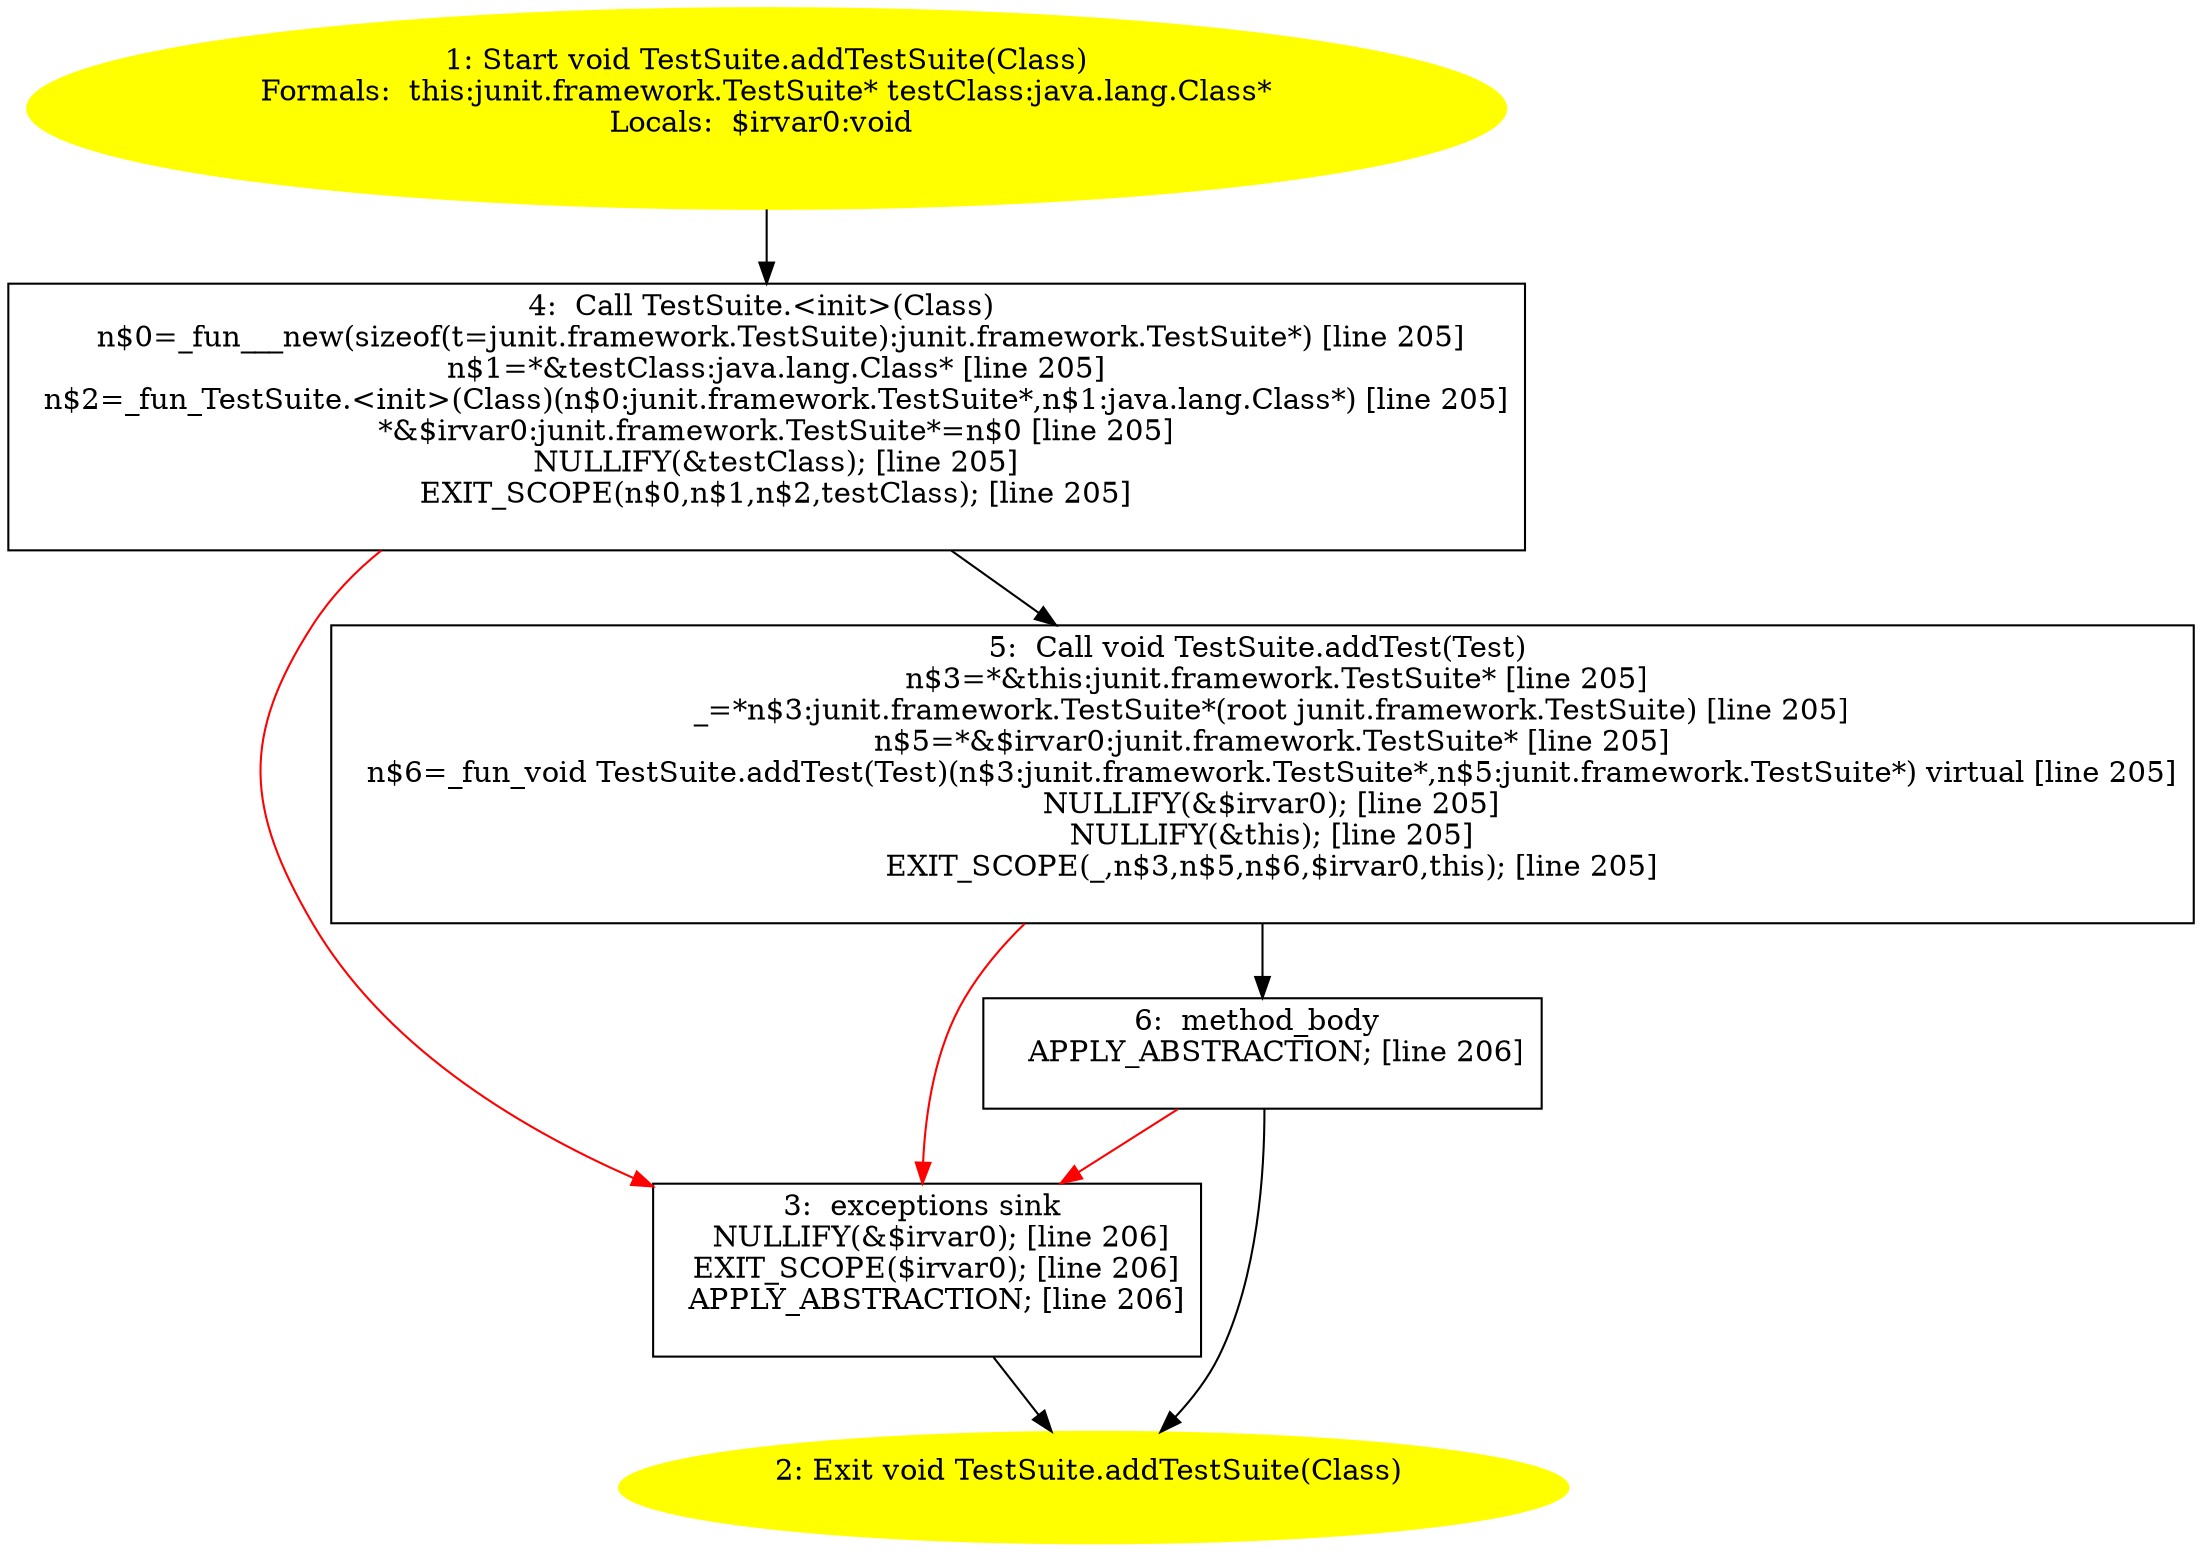 /* @generated */
digraph cfg {
"junit.framework.TestSuite.addTestSuite(java.lang.Class):void.6b73f3cd289543ba34ca2c03a828d2d5_1" [label="1: Start void TestSuite.addTestSuite(Class)\nFormals:  this:junit.framework.TestSuite* testClass:java.lang.Class*\nLocals:  $irvar0:void \n  " color=yellow style=filled]
	

	 "junit.framework.TestSuite.addTestSuite(java.lang.Class):void.6b73f3cd289543ba34ca2c03a828d2d5_1" -> "junit.framework.TestSuite.addTestSuite(java.lang.Class):void.6b73f3cd289543ba34ca2c03a828d2d5_4" ;
"junit.framework.TestSuite.addTestSuite(java.lang.Class):void.6b73f3cd289543ba34ca2c03a828d2d5_2" [label="2: Exit void TestSuite.addTestSuite(Class) \n  " color=yellow style=filled]
	

"junit.framework.TestSuite.addTestSuite(java.lang.Class):void.6b73f3cd289543ba34ca2c03a828d2d5_3" [label="3:  exceptions sink \n   NULLIFY(&$irvar0); [line 206]\n  EXIT_SCOPE($irvar0); [line 206]\n  APPLY_ABSTRACTION; [line 206]\n " shape="box"]
	

	 "junit.framework.TestSuite.addTestSuite(java.lang.Class):void.6b73f3cd289543ba34ca2c03a828d2d5_3" -> "junit.framework.TestSuite.addTestSuite(java.lang.Class):void.6b73f3cd289543ba34ca2c03a828d2d5_2" ;
"junit.framework.TestSuite.addTestSuite(java.lang.Class):void.6b73f3cd289543ba34ca2c03a828d2d5_4" [label="4:  Call TestSuite.<init>(Class) \n   n$0=_fun___new(sizeof(t=junit.framework.TestSuite):junit.framework.TestSuite*) [line 205]\n  n$1=*&testClass:java.lang.Class* [line 205]\n  n$2=_fun_TestSuite.<init>(Class)(n$0:junit.framework.TestSuite*,n$1:java.lang.Class*) [line 205]\n  *&$irvar0:junit.framework.TestSuite*=n$0 [line 205]\n  NULLIFY(&testClass); [line 205]\n  EXIT_SCOPE(n$0,n$1,n$2,testClass); [line 205]\n " shape="box"]
	

	 "junit.framework.TestSuite.addTestSuite(java.lang.Class):void.6b73f3cd289543ba34ca2c03a828d2d5_4" -> "junit.framework.TestSuite.addTestSuite(java.lang.Class):void.6b73f3cd289543ba34ca2c03a828d2d5_5" ;
	 "junit.framework.TestSuite.addTestSuite(java.lang.Class):void.6b73f3cd289543ba34ca2c03a828d2d5_4" -> "junit.framework.TestSuite.addTestSuite(java.lang.Class):void.6b73f3cd289543ba34ca2c03a828d2d5_3" [color="red" ];
"junit.framework.TestSuite.addTestSuite(java.lang.Class):void.6b73f3cd289543ba34ca2c03a828d2d5_5" [label="5:  Call void TestSuite.addTest(Test) \n   n$3=*&this:junit.framework.TestSuite* [line 205]\n  _=*n$3:junit.framework.TestSuite*(root junit.framework.TestSuite) [line 205]\n  n$5=*&$irvar0:junit.framework.TestSuite* [line 205]\n  n$6=_fun_void TestSuite.addTest(Test)(n$3:junit.framework.TestSuite*,n$5:junit.framework.TestSuite*) virtual [line 205]\n  NULLIFY(&$irvar0); [line 205]\n  NULLIFY(&this); [line 205]\n  EXIT_SCOPE(_,n$3,n$5,n$6,$irvar0,this); [line 205]\n " shape="box"]
	

	 "junit.framework.TestSuite.addTestSuite(java.lang.Class):void.6b73f3cd289543ba34ca2c03a828d2d5_5" -> "junit.framework.TestSuite.addTestSuite(java.lang.Class):void.6b73f3cd289543ba34ca2c03a828d2d5_6" ;
	 "junit.framework.TestSuite.addTestSuite(java.lang.Class):void.6b73f3cd289543ba34ca2c03a828d2d5_5" -> "junit.framework.TestSuite.addTestSuite(java.lang.Class):void.6b73f3cd289543ba34ca2c03a828d2d5_3" [color="red" ];
"junit.framework.TestSuite.addTestSuite(java.lang.Class):void.6b73f3cd289543ba34ca2c03a828d2d5_6" [label="6:  method_body \n   APPLY_ABSTRACTION; [line 206]\n " shape="box"]
	

	 "junit.framework.TestSuite.addTestSuite(java.lang.Class):void.6b73f3cd289543ba34ca2c03a828d2d5_6" -> "junit.framework.TestSuite.addTestSuite(java.lang.Class):void.6b73f3cd289543ba34ca2c03a828d2d5_2" ;
	 "junit.framework.TestSuite.addTestSuite(java.lang.Class):void.6b73f3cd289543ba34ca2c03a828d2d5_6" -> "junit.framework.TestSuite.addTestSuite(java.lang.Class):void.6b73f3cd289543ba34ca2c03a828d2d5_3" [color="red" ];
}
